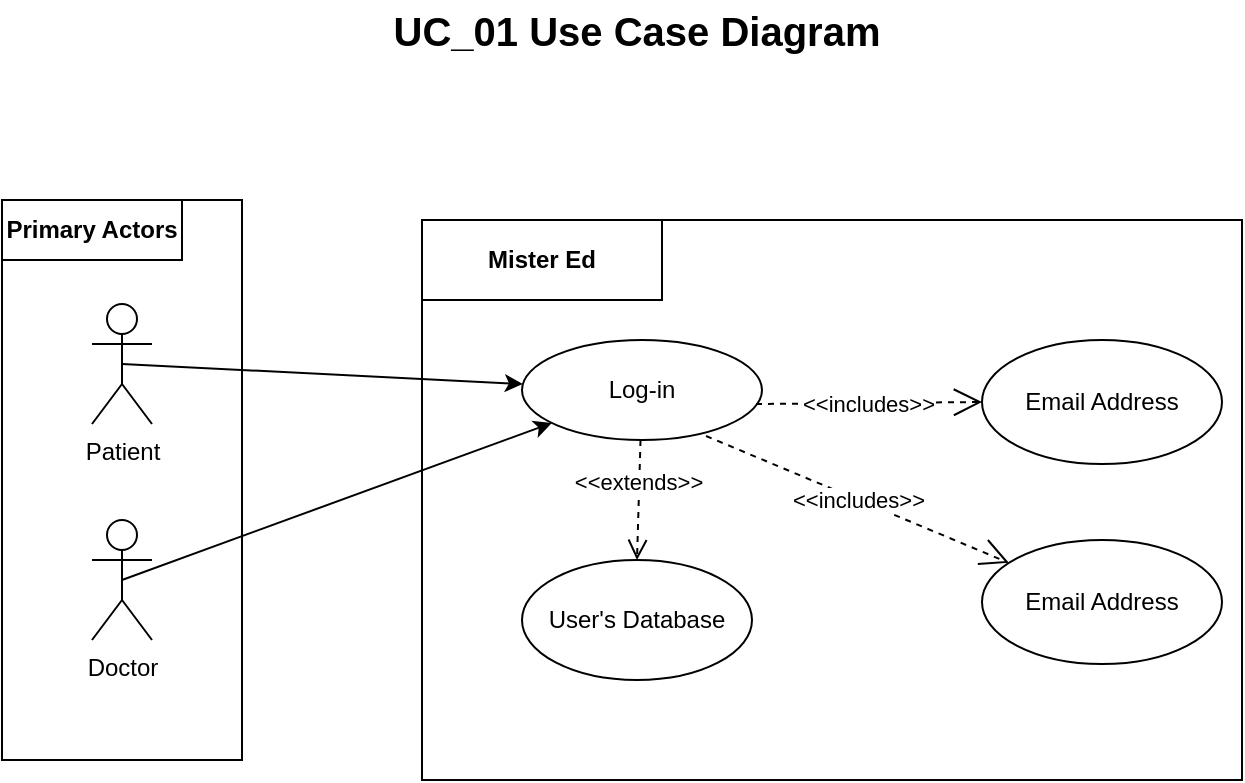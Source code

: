<mxfile version="24.7.13">
  <diagram name="Page-1" id="q7yBCG9XE9v0W4DzDG9n">
    <mxGraphModel dx="1434" dy="759" grid="1" gridSize="10" guides="1" tooltips="1" connect="1" arrows="1" fold="1" page="1" pageScale="1" pageWidth="850" pageHeight="1100" math="0" shadow="0">
      <root>
        <mxCell id="0" />
        <mxCell id="1" parent="0" />
        <mxCell id="ufBsXPS3xFedlbiG6Zfy-6" value="" style="rounded=0;whiteSpace=wrap;html=1;" vertex="1" parent="1">
          <mxGeometry x="330" y="120" width="410" height="280" as="geometry" />
        </mxCell>
        <mxCell id="ufBsXPS3xFedlbiG6Zfy-7" value="&lt;b&gt; Mister Ed&lt;/b&gt;" style="rounded=0;whiteSpace=wrap;html=1;" vertex="1" parent="1">
          <mxGeometry x="330" y="120" width="120" height="40" as="geometry" />
        </mxCell>
        <mxCell id="ufBsXPS3xFedlbiG6Zfy-8" value="Log-in" style="ellipse;whiteSpace=wrap;html=1;" vertex="1" parent="1">
          <mxGeometry x="380" y="180" width="120" height="50" as="geometry" />
        </mxCell>
        <mxCell id="ufBsXPS3xFedlbiG6Zfy-9" value="User&#39;s Database" style="ellipse;whiteSpace=wrap;html=1;" vertex="1" parent="1">
          <mxGeometry x="380" y="290" width="115" height="60" as="geometry" />
        </mxCell>
        <mxCell id="ufBsXPS3xFedlbiG6Zfy-11" value="" style="rounded=0;whiteSpace=wrap;html=1;" vertex="1" parent="1">
          <mxGeometry x="120" y="110" width="120" height="280" as="geometry" />
        </mxCell>
        <mxCell id="ufBsXPS3xFedlbiG6Zfy-10" value="" style="endArrow=classic;html=1;rounded=0;exitX=0.5;exitY=0.5;exitDx=0;exitDy=0;exitPerimeter=0;" edge="1" parent="1" source="ufBsXPS3xFedlbiG6Zfy-14" target="ufBsXPS3xFedlbiG6Zfy-8">
          <mxGeometry width="50" height="50" relative="1" as="geometry">
            <mxPoint x="170" y="150" as="sourcePoint" />
            <mxPoint x="220" y="100" as="targetPoint" />
          </mxGeometry>
        </mxCell>
        <mxCell id="ufBsXPS3xFedlbiG6Zfy-14" value="Patient" style="shape=umlActor;verticalLabelPosition=bottom;verticalAlign=top;html=1;outlineConnect=0;" vertex="1" parent="1">
          <mxGeometry x="165" y="162" width="30" height="60" as="geometry" />
        </mxCell>
        <mxCell id="ufBsXPS3xFedlbiG6Zfy-15" value="&lt;b&gt;Primary Actors&lt;/b&gt;" style="rounded=0;whiteSpace=wrap;html=1;" vertex="1" parent="1">
          <mxGeometry x="120" y="110" width="90" height="30" as="geometry" />
        </mxCell>
        <mxCell id="ufBsXPS3xFedlbiG6Zfy-17" value="&amp;lt;&amp;lt;extends&amp;gt;&amp;gt;" style="html=1;verticalAlign=bottom;endArrow=open;dashed=1;endSize=8;curved=0;rounded=0;entryX=0.5;entryY=0;entryDx=0;entryDy=0;" edge="1" parent="1" source="ufBsXPS3xFedlbiG6Zfy-8" target="ufBsXPS3xFedlbiG6Zfy-9">
          <mxGeometry relative="1" as="geometry">
            <mxPoint x="460" y="400" as="sourcePoint" />
            <mxPoint x="380" y="400" as="targetPoint" />
          </mxGeometry>
        </mxCell>
        <mxCell id="ufBsXPS3xFedlbiG6Zfy-20" value="Email Address" style="ellipse;whiteSpace=wrap;html=1;" vertex="1" parent="1">
          <mxGeometry x="610" y="180" width="120" height="62" as="geometry" />
        </mxCell>
        <mxCell id="ufBsXPS3xFedlbiG6Zfy-22" value="&amp;lt;&amp;lt;includes&amp;gt;&amp;gt;" style="endArrow=open;endSize=12;dashed=1;html=1;rounded=0;entryX=0;entryY=0.5;entryDx=0;entryDy=0;exitX=0.975;exitY=0.64;exitDx=0;exitDy=0;exitPerimeter=0;" edge="1" parent="1" source="ufBsXPS3xFedlbiG6Zfy-8" target="ufBsXPS3xFedlbiG6Zfy-20">
          <mxGeometry width="160" relative="1" as="geometry">
            <mxPoint x="340" y="400" as="sourcePoint" />
            <mxPoint x="500" y="400" as="targetPoint" />
          </mxGeometry>
        </mxCell>
        <mxCell id="ufBsXPS3xFedlbiG6Zfy-23" value="Email Address" style="ellipse;whiteSpace=wrap;html=1;" vertex="1" parent="1">
          <mxGeometry x="610" y="280" width="120" height="62" as="geometry" />
        </mxCell>
        <mxCell id="ufBsXPS3xFedlbiG6Zfy-24" value="&amp;lt;&amp;lt;includes&amp;gt;&amp;gt;" style="endArrow=open;endSize=12;dashed=1;html=1;rounded=0;exitX=0.767;exitY=0.96;exitDx=0;exitDy=0;exitPerimeter=0;" edge="1" parent="1" source="ufBsXPS3xFedlbiG6Zfy-8" target="ufBsXPS3xFedlbiG6Zfy-23">
          <mxGeometry width="160" relative="1" as="geometry">
            <mxPoint x="507" y="222" as="sourcePoint" />
            <mxPoint x="620" y="221" as="targetPoint" />
          </mxGeometry>
        </mxCell>
        <mxCell id="ufBsXPS3xFedlbiG6Zfy-25" value="Doctor" style="shape=umlActor;verticalLabelPosition=bottom;verticalAlign=top;html=1;outlineConnect=0;" vertex="1" parent="1">
          <mxGeometry x="165" y="270" width="30" height="60" as="geometry" />
        </mxCell>
        <mxCell id="ufBsXPS3xFedlbiG6Zfy-26" value="" style="endArrow=classic;html=1;rounded=0;exitX=0.5;exitY=0.5;exitDx=0;exitDy=0;exitPerimeter=0;" edge="1" parent="1" source="ufBsXPS3xFedlbiG6Zfy-25" target="ufBsXPS3xFedlbiG6Zfy-8">
          <mxGeometry width="50" height="50" relative="1" as="geometry">
            <mxPoint x="400" y="420" as="sourcePoint" />
            <mxPoint x="450" y="370" as="targetPoint" />
          </mxGeometry>
        </mxCell>
        <mxCell id="ufBsXPS3xFedlbiG6Zfy-27" value="&lt;b&gt;&lt;font style=&quot;font-size: 20px;&quot;&gt;UC_01 Use Case Diagram&lt;/font&gt;&lt;/b&gt;" style="text;html=1;align=center;verticalAlign=middle;whiteSpace=wrap;rounded=0;" vertex="1" parent="1">
          <mxGeometry x="290" y="10" width="295" height="30" as="geometry" />
        </mxCell>
      </root>
    </mxGraphModel>
  </diagram>
</mxfile>
